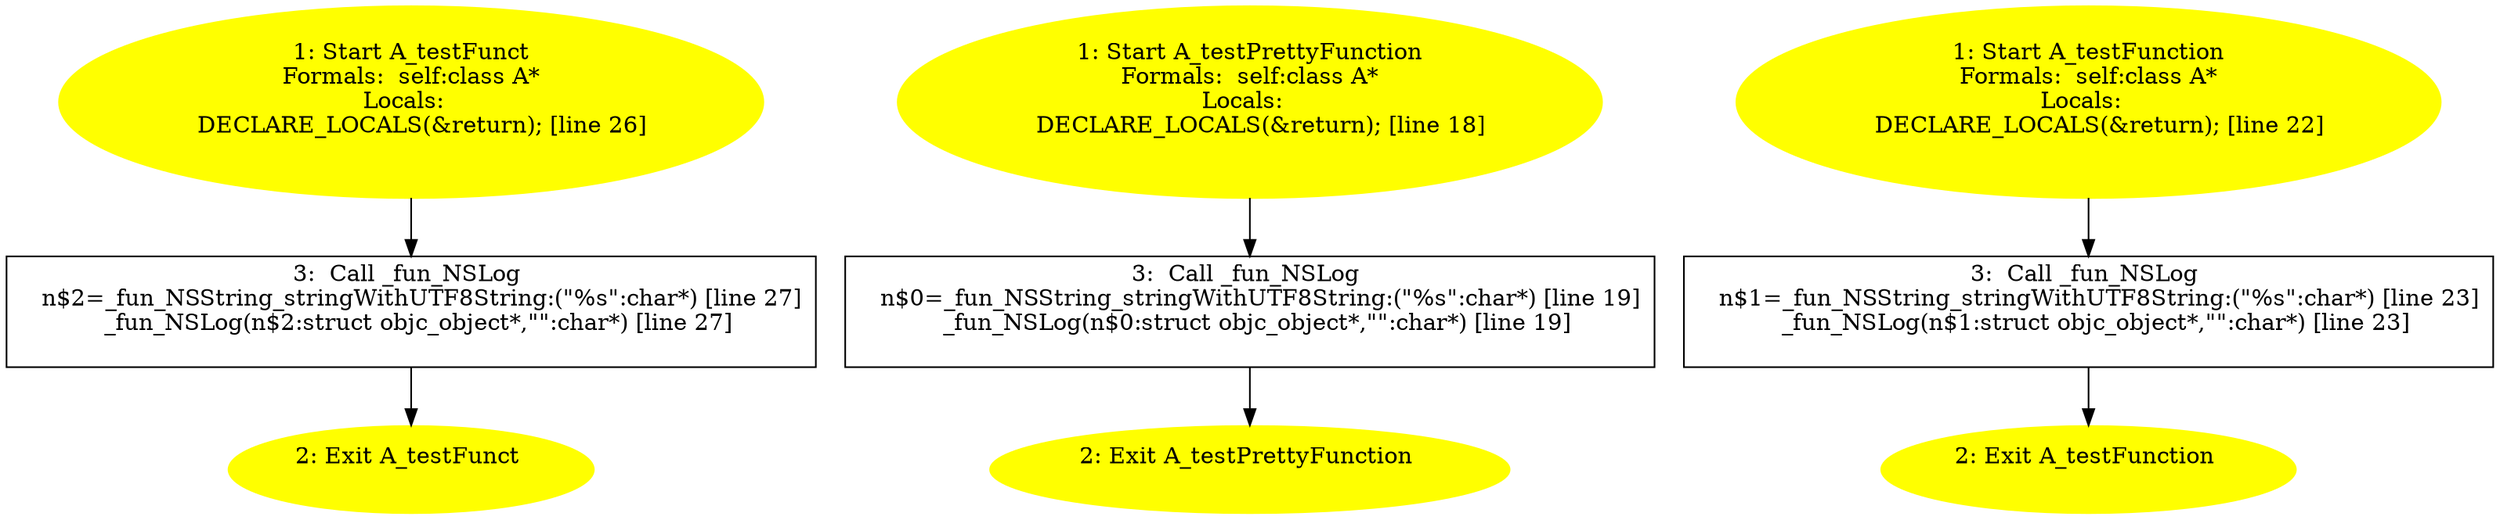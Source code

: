 /* @generated */
digraph iCFG {
"A_testFunctinstance.b2e6c7bb726b210a492f7752cc497b8b_3" [label="3:  Call _fun_NSLog \n   n$2=_fun_NSString_stringWithUTF8String:(\"%s\":char*) [line 27]\n  _fun_NSLog(n$2:struct objc_object*,\"\":char*) [line 27]\n " shape="box"]
	

	 "A_testFunctinstance.b2e6c7bb726b210a492f7752cc497b8b_3" -> "A_testFunctinstance.b2e6c7bb726b210a492f7752cc497b8b_2" ;
"A_testFunctinstance.b2e6c7bb726b210a492f7752cc497b8b_2" [label="2: Exit A_testFunct \n  " color=yellow style=filled]
	

"A_testFunctinstance.b2e6c7bb726b210a492f7752cc497b8b_1" [label="1: Start A_testFunct\nFormals:  self:class A*\nLocals:  \n   DECLARE_LOCALS(&return); [line 26]\n " color=yellow style=filled]
	

	 "A_testFunctinstance.b2e6c7bb726b210a492f7752cc497b8b_1" -> "A_testFunctinstance.b2e6c7bb726b210a492f7752cc497b8b_3" ;
"A_testPrettyFunctioninstance.2af470245f00e6a4d1ba9b96fbc5511e_3" [label="3:  Call _fun_NSLog \n   n$0=_fun_NSString_stringWithUTF8String:(\"%s\":char*) [line 19]\n  _fun_NSLog(n$0:struct objc_object*,\"\":char*) [line 19]\n " shape="box"]
	

	 "A_testPrettyFunctioninstance.2af470245f00e6a4d1ba9b96fbc5511e_3" -> "A_testPrettyFunctioninstance.2af470245f00e6a4d1ba9b96fbc5511e_2" ;
"A_testPrettyFunctioninstance.2af470245f00e6a4d1ba9b96fbc5511e_2" [label="2: Exit A_testPrettyFunction \n  " color=yellow style=filled]
	

"A_testPrettyFunctioninstance.2af470245f00e6a4d1ba9b96fbc5511e_1" [label="1: Start A_testPrettyFunction\nFormals:  self:class A*\nLocals:  \n   DECLARE_LOCALS(&return); [line 18]\n " color=yellow style=filled]
	

	 "A_testPrettyFunctioninstance.2af470245f00e6a4d1ba9b96fbc5511e_1" -> "A_testPrettyFunctioninstance.2af470245f00e6a4d1ba9b96fbc5511e_3" ;
"A_testFunctioninstance.c637d535cd6c0cc64d0ae1e43c7132cd_3" [label="3:  Call _fun_NSLog \n   n$1=_fun_NSString_stringWithUTF8String:(\"%s\":char*) [line 23]\n  _fun_NSLog(n$1:struct objc_object*,\"\":char*) [line 23]\n " shape="box"]
	

	 "A_testFunctioninstance.c637d535cd6c0cc64d0ae1e43c7132cd_3" -> "A_testFunctioninstance.c637d535cd6c0cc64d0ae1e43c7132cd_2" ;
"A_testFunctioninstance.c637d535cd6c0cc64d0ae1e43c7132cd_2" [label="2: Exit A_testFunction \n  " color=yellow style=filled]
	

"A_testFunctioninstance.c637d535cd6c0cc64d0ae1e43c7132cd_1" [label="1: Start A_testFunction\nFormals:  self:class A*\nLocals:  \n   DECLARE_LOCALS(&return); [line 22]\n " color=yellow style=filled]
	

	 "A_testFunctioninstance.c637d535cd6c0cc64d0ae1e43c7132cd_1" -> "A_testFunctioninstance.c637d535cd6c0cc64d0ae1e43c7132cd_3" ;
}
